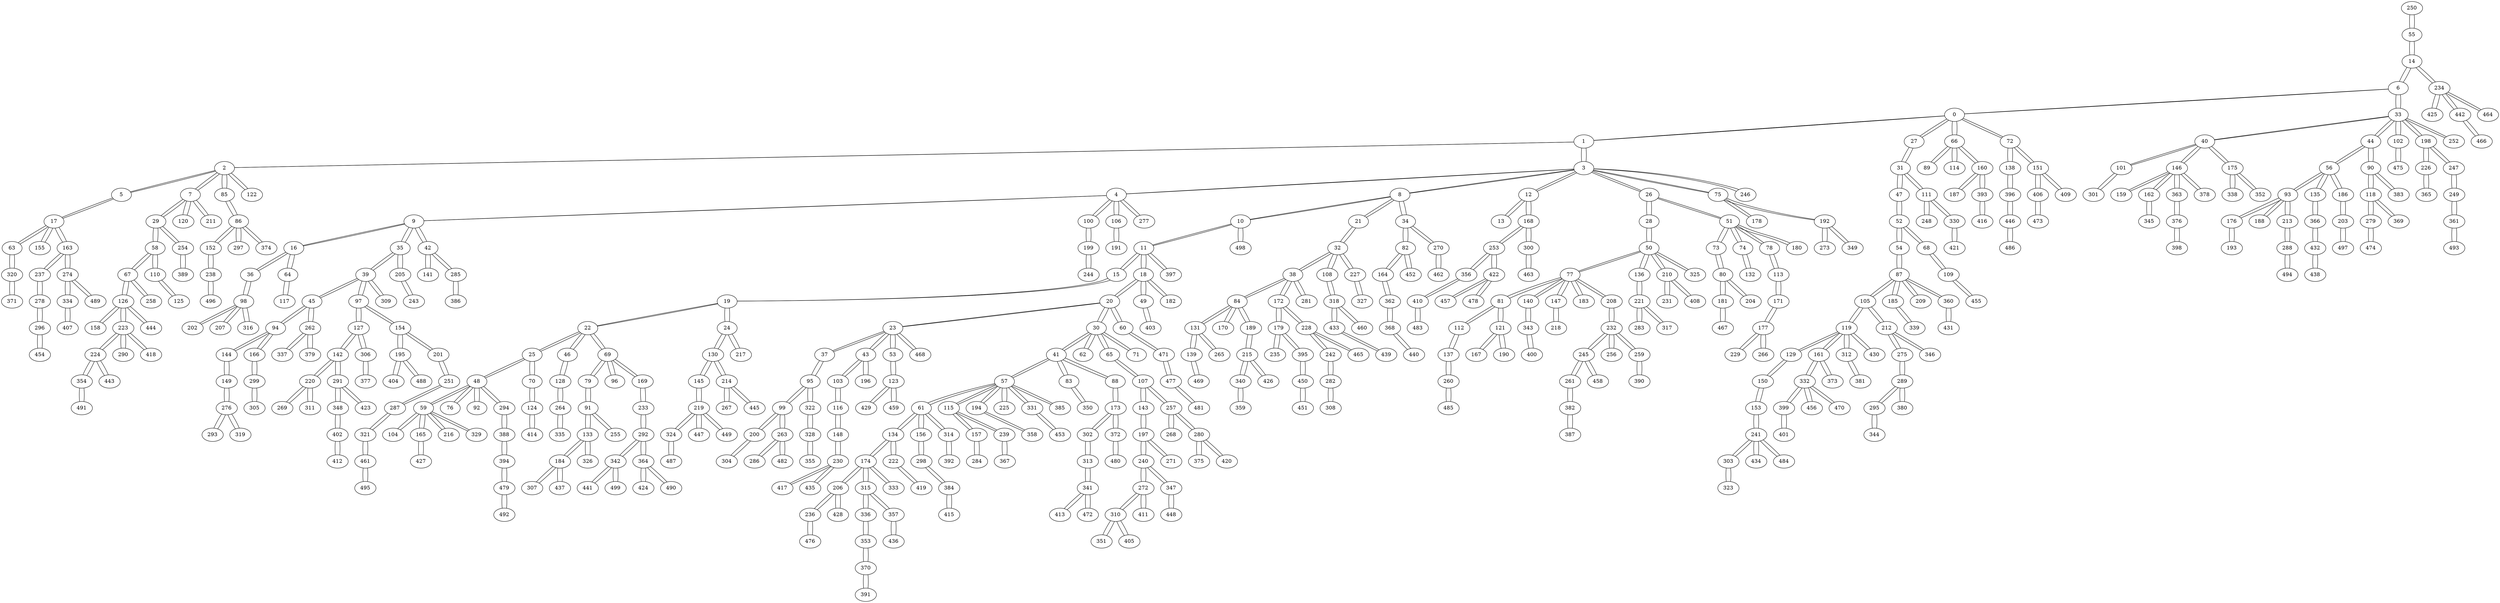 graph {
250 -- 55
55 -- 250
55 -- 14
14 -- 55
14 -- 6
14 -- 234
6 -- 14
6 -- 0
6 -- 33
0 -- 6
0 -- 1
0 -- 27
0 -- 66
0 -- 72
1 -- 0
1 -- 2
1 -- 3
2 -- 1
2 -- 5
2 -- 7
2 -- 85
2 -- 122
5 -- 2
5 -- 17
17 -- 5
17 -- 63
17 -- 155
17 -- 163
63 -- 17
63 -- 320
320 -- 63
320 -- 371
371 -- 320
155 -- 17
163 -- 17
163 -- 237
163 -- 274
237 -- 163
237 -- 278
278 -- 237
278 -- 296
296 -- 278
296 -- 454
454 -- 296
274 -- 163
274 -- 334
274 -- 489
334 -- 274
334 -- 407
407 -- 334
489 -- 274
7 -- 2
7 -- 29
7 -- 120
7 -- 211
29 -- 7
29 -- 58
29 -- 254
58 -- 29
58 -- 67
58 -- 110
67 -- 58
67 -- 126
67 -- 258
126 -- 67
126 -- 158
126 -- 223
126 -- 444
158 -- 126
223 -- 126
223 -- 224
223 -- 290
223 -- 418
224 -- 223
224 -- 354
224 -- 443
354 -- 224
354 -- 491
491 -- 354
443 -- 224
290 -- 223
418 -- 223
444 -- 126
258 -- 67
110 -- 58
110 -- 125
125 -- 110
254 -- 29
254 -- 389
389 -- 254
120 -- 7
211 -- 7
85 -- 2
85 -- 86
86 -- 85
86 -- 152
86 -- 297
86 -- 374
152 -- 86
152 -- 238
238 -- 152
238 -- 496
496 -- 238
297 -- 86
374 -- 86
122 -- 2
3 -- 1
3 -- 4
3 -- 8
3 -- 12
3 -- 26
3 -- 75
3 -- 246
4 -- 3
4 -- 9
4 -- 100
4 -- 106
4 -- 277
9 -- 4
9 -- 16
9 -- 35
9 -- 42
16 -- 9
16 -- 36
16 -- 64
36 -- 16
36 -- 98
98 -- 36
98 -- 202
98 -- 207
98 -- 316
202 -- 98
207 -- 98
316 -- 98
64 -- 16
64 -- 117
117 -- 64
35 -- 9
35 -- 39
35 -- 205
39 -- 35
39 -- 45
39 -- 97
39 -- 309
45 -- 39
45 -- 94
45 -- 262
94 -- 45
94 -- 144
94 -- 166
144 -- 94
144 -- 149
149 -- 144
149 -- 276
276 -- 149
276 -- 293
276 -- 319
293 -- 276
319 -- 276
166 -- 94
166 -- 299
299 -- 166
299 -- 305
305 -- 299
262 -- 45
262 -- 337
262 -- 379
337 -- 262
379 -- 262
97 -- 39
97 -- 127
97 -- 154
127 -- 97
127 -- 142
127 -- 306
142 -- 127
142 -- 220
142 -- 291
220 -- 142
220 -- 269
220 -- 311
269 -- 220
311 -- 220
291 -- 142
291 -- 348
291 -- 423
348 -- 291
348 -- 402
402 -- 348
402 -- 412
412 -- 402
423 -- 291
306 -- 127
306 -- 377
377 -- 306
154 -- 97
154 -- 195
154 -- 201
195 -- 154
195 -- 404
195 -- 488
404 -- 195
488 -- 195
201 -- 154
201 -- 251
251 -- 201
251 -- 287
287 -- 251
287 -- 321
321 -- 287
321 -- 461
461 -- 321
461 -- 495
495 -- 461
309 -- 39
205 -- 35
205 -- 243
243 -- 205
42 -- 9
42 -- 141
42 -- 285
141 -- 42
285 -- 42
285 -- 386
386 -- 285
100 -- 4
100 -- 199
199 -- 100
199 -- 244
244 -- 199
106 -- 4
106 -- 191
191 -- 106
277 -- 4
8 -- 3
8 -- 10
8 -- 21
8 -- 34
10 -- 8
10 -- 11
10 -- 498
11 -- 10
11 -- 15
11 -- 18
11 -- 397
15 -- 11
15 -- 19
19 -- 15
19 -- 22
19 -- 24
22 -- 19
22 -- 25
22 -- 46
22 -- 69
25 -- 22
25 -- 48
25 -- 70
48 -- 25
48 -- 59
48 -- 76
48 -- 92
48 -- 294
59 -- 48
59 -- 104
59 -- 165
59 -- 216
59 -- 329
104 -- 59
165 -- 59
165 -- 427
427 -- 165
216 -- 59
329 -- 59
76 -- 48
92 -- 48
294 -- 48
294 -- 388
388 -- 294
388 -- 394
394 -- 388
394 -- 479
479 -- 394
479 -- 492
492 -- 479
70 -- 25
70 -- 124
124 -- 70
124 -- 414
414 -- 124
46 -- 22
46 -- 128
128 -- 46
128 -- 264
264 -- 128
264 -- 335
335 -- 264
69 -- 22
69 -- 79
69 -- 96
69 -- 169
79 -- 69
79 -- 91
91 -- 79
91 -- 133
91 -- 255
133 -- 91
133 -- 184
133 -- 326
184 -- 133
184 -- 307
184 -- 437
307 -- 184
437 -- 184
326 -- 133
255 -- 91
96 -- 69
169 -- 69
169 -- 233
233 -- 169
233 -- 292
292 -- 233
292 -- 342
292 -- 364
342 -- 292
342 -- 441
342 -- 499
441 -- 342
499 -- 342
364 -- 292
364 -- 424
364 -- 490
424 -- 364
490 -- 364
24 -- 19
24 -- 130
24 -- 217
130 -- 24
130 -- 145
130 -- 214
145 -- 130
145 -- 219
219 -- 145
219 -- 324
219 -- 447
219 -- 449
324 -- 219
324 -- 487
487 -- 324
447 -- 219
449 -- 219
214 -- 130
214 -- 267
214 -- 445
267 -- 214
445 -- 214
217 -- 24
18 -- 11
18 -- 20
18 -- 49
18 -- 182
20 -- 18
20 -- 23
20 -- 30
20 -- 60
23 -- 20
23 -- 37
23 -- 43
23 -- 53
23 -- 468
37 -- 23
37 -- 95
95 -- 37
95 -- 99
95 -- 322
99 -- 95
99 -- 200
99 -- 263
200 -- 99
200 -- 304
304 -- 200
263 -- 99
263 -- 286
263 -- 482
286 -- 263
482 -- 263
322 -- 95
322 -- 328
328 -- 322
328 -- 355
355 -- 328
43 -- 23
43 -- 103
43 -- 196
103 -- 43
103 -- 116
116 -- 103
116 -- 148
148 -- 116
148 -- 230
230 -- 148
230 -- 417
230 -- 435
417 -- 230
435 -- 230
196 -- 43
53 -- 23
53 -- 123
123 -- 53
123 -- 429
123 -- 459
429 -- 123
459 -- 123
468 -- 23
30 -- 20
30 -- 41
30 -- 62
30 -- 65
30 -- 71
41 -- 30
41 -- 57
41 -- 83
41 -- 88
57 -- 41
57 -- 61
57 -- 115
57 -- 194
57 -- 225
57 -- 331
57 -- 385
61 -- 57
61 -- 134
61 -- 156
61 -- 314
134 -- 61
134 -- 174
134 -- 222
174 -- 134
174 -- 206
174 -- 315
174 -- 333
206 -- 174
206 -- 236
206 -- 428
236 -- 206
236 -- 476
476 -- 236
428 -- 206
315 -- 174
315 -- 336
315 -- 357
336 -- 315
336 -- 353
353 -- 336
353 -- 370
370 -- 353
370 -- 391
391 -- 370
357 -- 315
357 -- 436
436 -- 357
333 -- 174
222 -- 134
222 -- 419
419 -- 222
156 -- 61
156 -- 298
298 -- 156
298 -- 384
384 -- 298
384 -- 415
415 -- 384
314 -- 61
314 -- 392
392 -- 314
115 -- 57
115 -- 157
115 -- 239
157 -- 115
157 -- 284
284 -- 157
239 -- 115
239 -- 367
367 -- 239
194 -- 57
194 -- 358
358 -- 194
225 -- 57
331 -- 57
331 -- 453
453 -- 331
385 -- 57
83 -- 41
83 -- 350
350 -- 83
88 -- 41
88 -- 173
173 -- 88
173 -- 302
173 -- 372
302 -- 173
302 -- 313
313 -- 302
313 -- 341
341 -- 313
341 -- 413
341 -- 472
413 -- 341
472 -- 341
372 -- 173
372 -- 480
480 -- 372
62 -- 30
65 -- 30
65 -- 107
107 -- 65
107 -- 143
107 -- 257
143 -- 107
143 -- 197
197 -- 143
197 -- 240
197 -- 271
240 -- 197
240 -- 272
240 -- 347
272 -- 240
272 -- 310
272 -- 411
310 -- 272
310 -- 351
310 -- 405
351 -- 310
405 -- 310
411 -- 272
347 -- 240
347 -- 448
448 -- 347
271 -- 197
257 -- 107
257 -- 268
257 -- 280
268 -- 257
280 -- 257
280 -- 375
280 -- 420
375 -- 280
420 -- 280
71 -- 30
60 -- 20
60 -- 471
471 -- 60
471 -- 477
477 -- 471
477 -- 481
481 -- 477
49 -- 18
49 -- 403
403 -- 49
182 -- 18
397 -- 11
498 -- 10
21 -- 8
21 -- 32
32 -- 21
32 -- 38
32 -- 108
32 -- 227
38 -- 32
38 -- 84
38 -- 172
38 -- 281
84 -- 38
84 -- 131
84 -- 170
84 -- 189
131 -- 84
131 -- 139
131 -- 265
139 -- 131
139 -- 469
469 -- 139
265 -- 131
170 -- 84
189 -- 84
189 -- 215
215 -- 189
215 -- 340
215 -- 426
340 -- 215
340 -- 359
359 -- 340
426 -- 215
172 -- 38
172 -- 179
172 -- 228
179 -- 172
179 -- 235
179 -- 395
235 -- 179
395 -- 179
395 -- 450
450 -- 395
450 -- 451
451 -- 450
228 -- 172
228 -- 242
228 -- 465
242 -- 228
242 -- 282
282 -- 242
282 -- 308
308 -- 282
465 -- 228
281 -- 38
108 -- 32
108 -- 318
318 -- 108
318 -- 433
318 -- 460
433 -- 318
433 -- 439
439 -- 433
460 -- 318
227 -- 32
227 -- 327
327 -- 227
34 -- 8
34 -- 82
34 -- 270
82 -- 34
82 -- 164
82 -- 452
164 -- 82
164 -- 362
362 -- 164
362 -- 368
368 -- 362
368 -- 440
440 -- 368
452 -- 82
270 -- 34
270 -- 462
462 -- 270
12 -- 3
12 -- 13
12 -- 168
13 -- 12
168 -- 12
168 -- 253
168 -- 300
253 -- 168
253 -- 356
253 -- 422
356 -- 253
356 -- 410
410 -- 356
410 -- 483
483 -- 410
422 -- 253
422 -- 457
422 -- 478
457 -- 422
478 -- 422
300 -- 168
300 -- 463
463 -- 300
26 -- 3
26 -- 28
26 -- 51
28 -- 26
28 -- 50
50 -- 28
50 -- 77
50 -- 136
50 -- 210
50 -- 325
77 -- 50
77 -- 81
77 -- 140
77 -- 147
77 -- 183
77 -- 208
81 -- 77
81 -- 112
81 -- 121
112 -- 81
112 -- 137
137 -- 112
137 -- 260
260 -- 137
260 -- 485
485 -- 260
121 -- 81
121 -- 167
121 -- 190
167 -- 121
190 -- 121
140 -- 77
140 -- 343
343 -- 140
343 -- 400
400 -- 343
147 -- 77
147 -- 218
218 -- 147
183 -- 77
208 -- 77
208 -- 232
232 -- 208
232 -- 245
232 -- 256
232 -- 259
245 -- 232
245 -- 261
245 -- 458
261 -- 245
261 -- 382
382 -- 261
382 -- 387
387 -- 382
458 -- 245
256 -- 232
259 -- 232
259 -- 390
390 -- 259
136 -- 50
136 -- 221
221 -- 136
221 -- 283
221 -- 317
283 -- 221
317 -- 221
210 -- 50
210 -- 231
210 -- 408
231 -- 210
408 -- 210
325 -- 50
51 -- 26
51 -- 73
51 -- 74
51 -- 78
51 -- 180
73 -- 51
73 -- 80
80 -- 73
80 -- 181
80 -- 204
181 -- 80
181 -- 467
467 -- 181
204 -- 80
74 -- 51
74 -- 132
132 -- 74
78 -- 51
78 -- 113
113 -- 78
113 -- 171
171 -- 113
171 -- 177
177 -- 171
177 -- 229
177 -- 266
229 -- 177
266 -- 177
180 -- 51
75 -- 3
75 -- 178
75 -- 192
178 -- 75
192 -- 75
192 -- 273
192 -- 349
273 -- 192
349 -- 192
246 -- 3
27 -- 0
27 -- 31
31 -- 27
31 -- 47
31 -- 111
47 -- 31
47 -- 52
52 -- 47
52 -- 54
52 -- 68
54 -- 52
54 -- 87
87 -- 54
87 -- 105
87 -- 185
87 -- 209
87 -- 360
105 -- 87
105 -- 119
105 -- 212
119 -- 105
119 -- 129
119 -- 161
119 -- 312
119 -- 430
129 -- 119
129 -- 150
150 -- 129
150 -- 153
153 -- 150
153 -- 241
241 -- 153
241 -- 303
241 -- 434
241 -- 484
303 -- 241
303 -- 323
323 -- 303
434 -- 241
484 -- 241
161 -- 119
161 -- 332
161 -- 373
332 -- 161
332 -- 399
332 -- 456
332 -- 470
399 -- 332
399 -- 401
401 -- 399
456 -- 332
470 -- 332
373 -- 161
312 -- 119
312 -- 381
381 -- 312
430 -- 119
212 -- 105
212 -- 275
212 -- 346
275 -- 212
275 -- 289
289 -- 275
289 -- 295
289 -- 380
295 -- 289
295 -- 344
344 -- 295
380 -- 289
346 -- 212
185 -- 87
185 -- 339
339 -- 185
209 -- 87
360 -- 87
360 -- 431
431 -- 360
68 -- 52
68 -- 109
109 -- 68
109 -- 455
455 -- 109
111 -- 31
111 -- 248
111 -- 330
248 -- 111
330 -- 111
330 -- 421
421 -- 330
66 -- 0
66 -- 89
66 -- 114
66 -- 160
89 -- 66
114 -- 66
160 -- 66
160 -- 187
160 -- 393
187 -- 160
393 -- 160
393 -- 416
416 -- 393
72 -- 0
72 -- 138
72 -- 151
138 -- 72
138 -- 396
396 -- 138
396 -- 446
446 -- 396
446 -- 486
486 -- 446
151 -- 72
151 -- 406
151 -- 409
406 -- 151
406 -- 473
473 -- 406
409 -- 151
33 -- 6
33 -- 40
33 -- 44
33 -- 102
33 -- 198
33 -- 252
40 -- 33
40 -- 101
40 -- 146
40 -- 175
101 -- 40
101 -- 301
301 -- 101
146 -- 40
146 -- 159
146 -- 162
146 -- 363
146 -- 378
159 -- 146
162 -- 146
162 -- 345
345 -- 162
363 -- 146
363 -- 376
376 -- 363
376 -- 398
398 -- 376
378 -- 146
175 -- 40
175 -- 338
175 -- 352
338 -- 175
352 -- 175
44 -- 33
44 -- 56
44 -- 90
56 -- 44
56 -- 93
56 -- 135
56 -- 186
93 -- 56
93 -- 176
93 -- 188
93 -- 213
176 -- 93
176 -- 193
193 -- 176
188 -- 93
213 -- 93
213 -- 288
288 -- 213
288 -- 494
494 -- 288
135 -- 56
135 -- 366
366 -- 135
366 -- 432
432 -- 366
432 -- 438
438 -- 432
186 -- 56
186 -- 203
203 -- 186
203 -- 497
497 -- 203
90 -- 44
90 -- 118
90 -- 383
118 -- 90
118 -- 279
118 -- 369
279 -- 118
279 -- 474
474 -- 279
369 -- 118
383 -- 90
102 -- 33
102 -- 475
475 -- 102
198 -- 33
198 -- 226
198 -- 247
226 -- 198
226 -- 365
365 -- 226
247 -- 198
247 -- 249
249 -- 247
249 -- 361
361 -- 249
361 -- 493
493 -- 361
252 -- 33
234 -- 14
234 -- 425
234 -- 442
234 -- 464
425 -- 234
442 -- 234
442 -- 466
466 -- 442
464 -- 234
}
